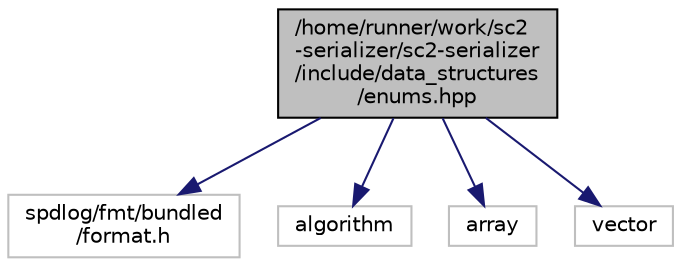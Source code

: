 digraph "/home/runner/work/sc2-serializer/sc2-serializer/include/data_structures/enums.hpp"
{
 // LATEX_PDF_SIZE
  edge [fontname="Helvetica",fontsize="10",labelfontname="Helvetica",labelfontsize="10"];
  node [fontname="Helvetica",fontsize="10",shape=record];
  Node1 [label="/home/runner/work/sc2\l-serializer/sc2-serializer\l/include/data_structures\l/enums.hpp",height=0.2,width=0.4,color="black", fillcolor="grey75", style="filled", fontcolor="black",tooltip="Common enums in StarCraft II and accompanying tools such as enum->string and enum->one-hot."];
  Node1 -> Node2 [color="midnightblue",fontsize="10",style="solid",fontname="Helvetica"];
  Node2 [label="spdlog/fmt/bundled\l/format.h",height=0.2,width=0.4,color="grey75", fillcolor="white", style="filled",tooltip=" "];
  Node1 -> Node3 [color="midnightblue",fontsize="10",style="solid",fontname="Helvetica"];
  Node3 [label="algorithm",height=0.2,width=0.4,color="grey75", fillcolor="white", style="filled",tooltip=" "];
  Node1 -> Node4 [color="midnightblue",fontsize="10",style="solid",fontname="Helvetica"];
  Node4 [label="array",height=0.2,width=0.4,color="grey75", fillcolor="white", style="filled",tooltip=" "];
  Node1 -> Node5 [color="midnightblue",fontsize="10",style="solid",fontname="Helvetica"];
  Node5 [label="vector",height=0.2,width=0.4,color="grey75", fillcolor="white", style="filled",tooltip=" "];
}
